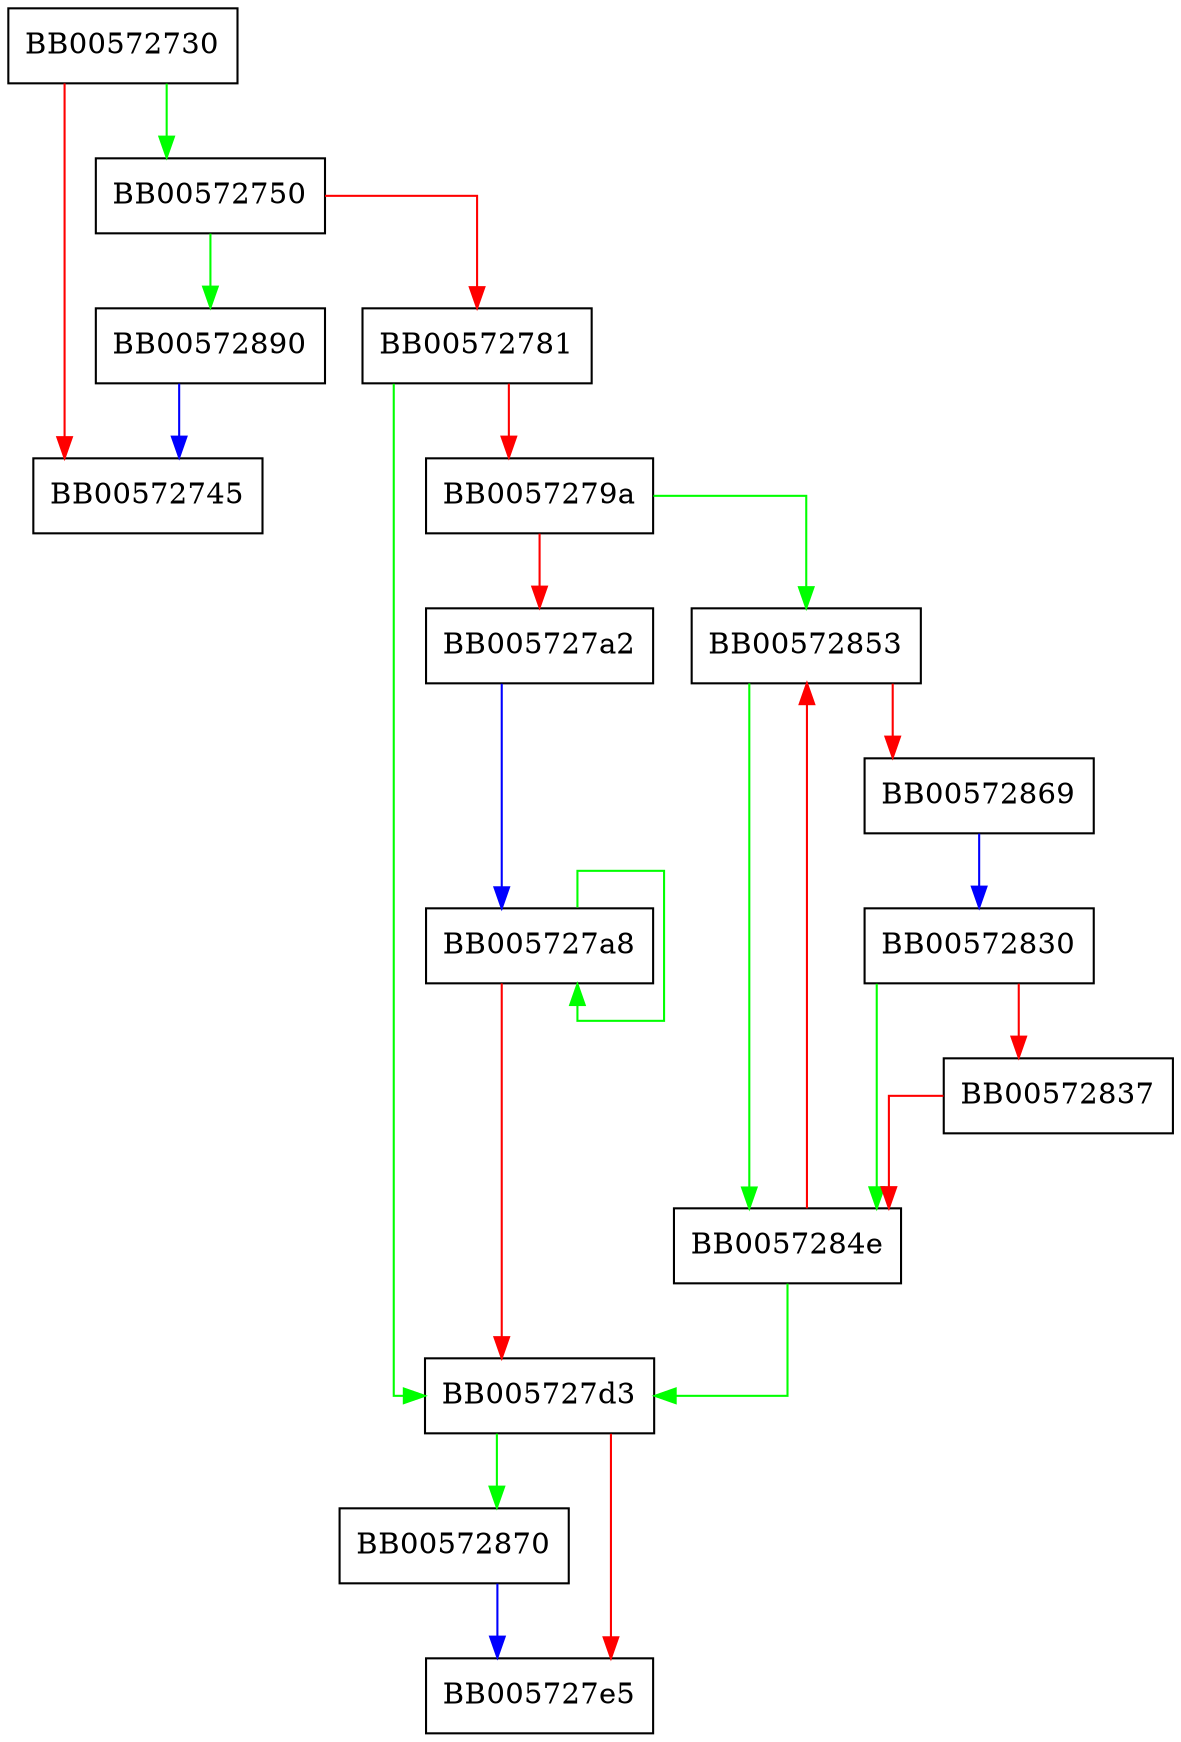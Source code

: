 digraph CONF_modules_unload {
  node [shape="box"];
  graph [splines=ortho];
  BB00572730 -> BB00572750 [color="green"];
  BB00572730 -> BB00572745 [color="red"];
  BB00572750 -> BB00572890 [color="green"];
  BB00572750 -> BB00572781 [color="red"];
  BB00572781 -> BB005727d3 [color="green"];
  BB00572781 -> BB0057279a [color="red"];
  BB0057279a -> BB00572853 [color="green"];
  BB0057279a -> BB005727a2 [color="red"];
  BB005727a2 -> BB005727a8 [color="blue"];
  BB005727a8 -> BB005727a8 [color="green"];
  BB005727a8 -> BB005727d3 [color="red"];
  BB005727d3 -> BB00572870 [color="green"];
  BB005727d3 -> BB005727e5 [color="red"];
  BB00572830 -> BB0057284e [color="green"];
  BB00572830 -> BB00572837 [color="red"];
  BB00572837 -> BB0057284e [color="red"];
  BB0057284e -> BB005727d3 [color="green"];
  BB0057284e -> BB00572853 [color="red"];
  BB00572853 -> BB0057284e [color="green"];
  BB00572853 -> BB00572869 [color="red"];
  BB00572869 -> BB00572830 [color="blue"];
  BB00572870 -> BB005727e5 [color="blue"];
  BB00572890 -> BB00572745 [color="blue"];
}